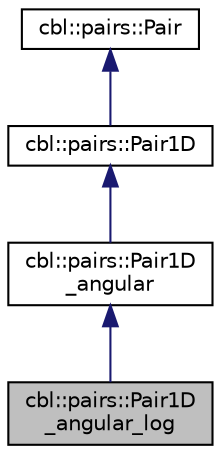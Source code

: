 digraph "cbl::pairs::Pair1D_angular_log"
{
  edge [fontname="Helvetica",fontsize="10",labelfontname="Helvetica",labelfontsize="10"];
  node [fontname="Helvetica",fontsize="10",shape=record];
  Node5 [label="cbl::pairs::Pair1D\l_angular_log",height=0.2,width=0.4,color="black", fillcolor="grey75", style="filled", fontcolor="black"];
  Node6 -> Node5 [dir="back",color="midnightblue",fontsize="10",style="solid",fontname="Helvetica"];
  Node6 [label="cbl::pairs::Pair1D\l_angular",height=0.2,width=0.4,color="black", fillcolor="white", style="filled",URL="$d9/d14/classcbl_1_1pairs_1_1Pair1D__angular.html",tooltip="The class Pair1D_angular. "];
  Node7 -> Node6 [dir="back",color="midnightblue",fontsize="10",style="solid",fontname="Helvetica"];
  Node7 [label="cbl::pairs::Pair1D",height=0.2,width=0.4,color="black", fillcolor="white", style="filled",URL="$d0/d47/classcbl_1_1pairs_1_1Pair1D.html",tooltip="The class Pair1D. "];
  Node8 -> Node7 [dir="back",color="midnightblue",fontsize="10",style="solid",fontname="Helvetica"];
  Node8 [label="cbl::pairs::Pair",height=0.2,width=0.4,color="black", fillcolor="white", style="filled",URL="$d2/db5/classcbl_1_1pairs_1_1Pair.html",tooltip="The class Pair. "];
}

